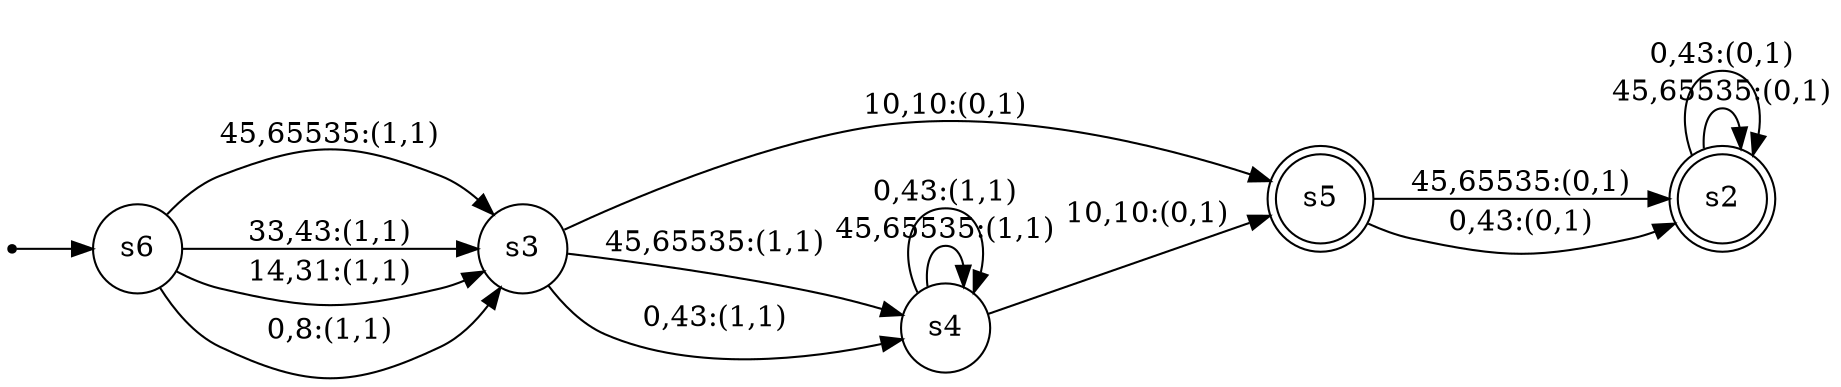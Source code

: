 
      digraph G {
        rankdir=LR;
        init [shape=point];
        node [shape = doublecircle];
        s5 s2
        node [shape = circle];
        init -> s6;
        s6 -> s3 [label = "45,65535:(1,1)"]
        s6 -> s3 [label = "33,43:(1,1)"]
        s6 -> s3 [label = "14,31:(1,1)"]
        s6 -> s3 [label = "0,8:(1,1)"]
        s5 -> s2 [label = "45,65535:(0,1)"]
        s5 -> s2 [label = "0,43:(0,1)"]
        s4 -> s4 [label = "45,65535:(1,1)"]
        s4 -> s4 [label = "0,43:(1,1)"]
        s4 -> s5 [label = "10,10:(0,1)"]
        s3 -> s5 [label = "10,10:(0,1)"]
        s3 -> s4 [label = "45,65535:(1,1)"]
        s3 -> s4 [label = "0,43:(1,1)"]
        s2 -> s2 [label = "45,65535:(0,1)"]
        s2 -> s2 [label = "0,43:(0,1)"]}